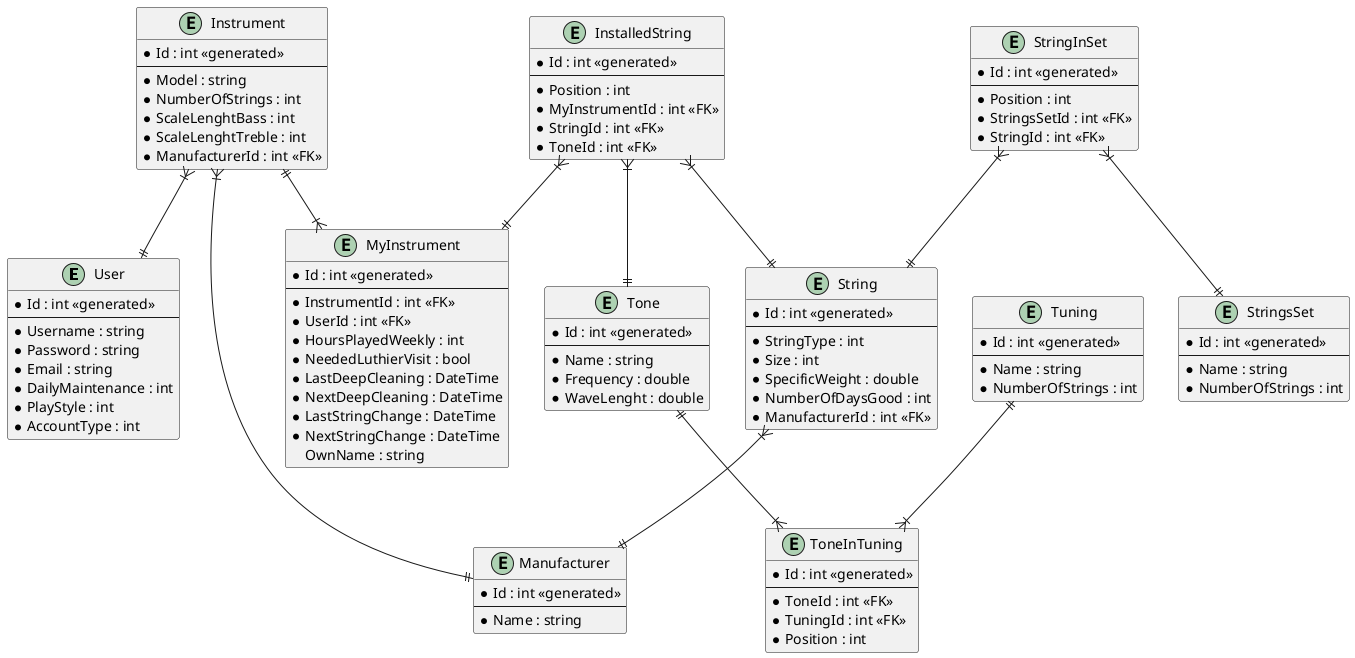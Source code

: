 @startuml EntityDiagram

entity User 
{
    * Id : int <<generated>>
    --
    * Username : string
    * Password : string
    * Email : string
    * DailyMaintenance : int
    * PlayStyle : int
    * AccountType : int
}
entity Tuning
{
    * Id : int <<generated>>
    --
    * Name : string
    * NumberOfStrings : int
}
entity ToneInTuning
{
    * Id : int <<generated>>
    --
    * ToneId : int <<FK>>
    * TuningId : int <<FK>>
    * Position : int
}
entity Tone
{
    * Id : int <<generated>>
    --
    * Name : string
    * Frequency : double
    * WaveLenght : double
}
entity StringsSet
{
    * Id : int <<generated>>
    --
    * Name : string
    * NumberOfStrings : int
}
entity StringInSet
{
    * Id : int <<generated>>
    --
    * Position : int
    * StringsSetId : int <<FK>>
    * StringId : int <<FK>>
}
entity String
{
    * Id : int <<generated>>
    --
    * StringType : int
    * Size : int
    * SpecificWeight : double
    * NumberOfDaysGood : int
    * ManufacturerId : int <<FK>>
}
entity MyInstrument
{
    * Id : int <<generated>>
    --
    * InstrumentId : int <<FK>>
    * UserId : int <<FK>>
    * HoursPlayedWeekly : int
    * NeededLuthierVisit : bool
    * LastDeepCleaning : DateTime
    * NextDeepCleaning : DateTime
    * LastStringChange : DateTime
    * NextStringChange : DateTime
    OwnName : string
}
entity Manufacturer
{
    * Id : int <<generated>>
    --
    * Name : string
}
entity Instrument
{
    * Id : int <<generated>>
    --
    * Model : string
    * NumberOfStrings : int
    * ScaleLenghtBass : int
    * ScaleLenghtTreble : int
    * ManufacturerId : int <<FK>>
}
entity InstalledString
{
    * Id : int <<generated>>
    --
    * Position : int
    * MyInstrumentId : int <<FK>>
    * StringId : int <<FK>>
    * ToneId : int <<FK>>
}

InstalledString}|--||Tone
InstalledString}|--||String
InstalledString}|--||MyInstrument
Instrument||--|{MyInstrument
Instrument}|--||Manufacturer
String}|--||Manufacturer
Instrument}|--||User
StringInSet}|--||String
StringInSet}|--||StringsSet
Tone||--|{ToneInTuning
Tuning||--|{ToneInTuning
@enduml